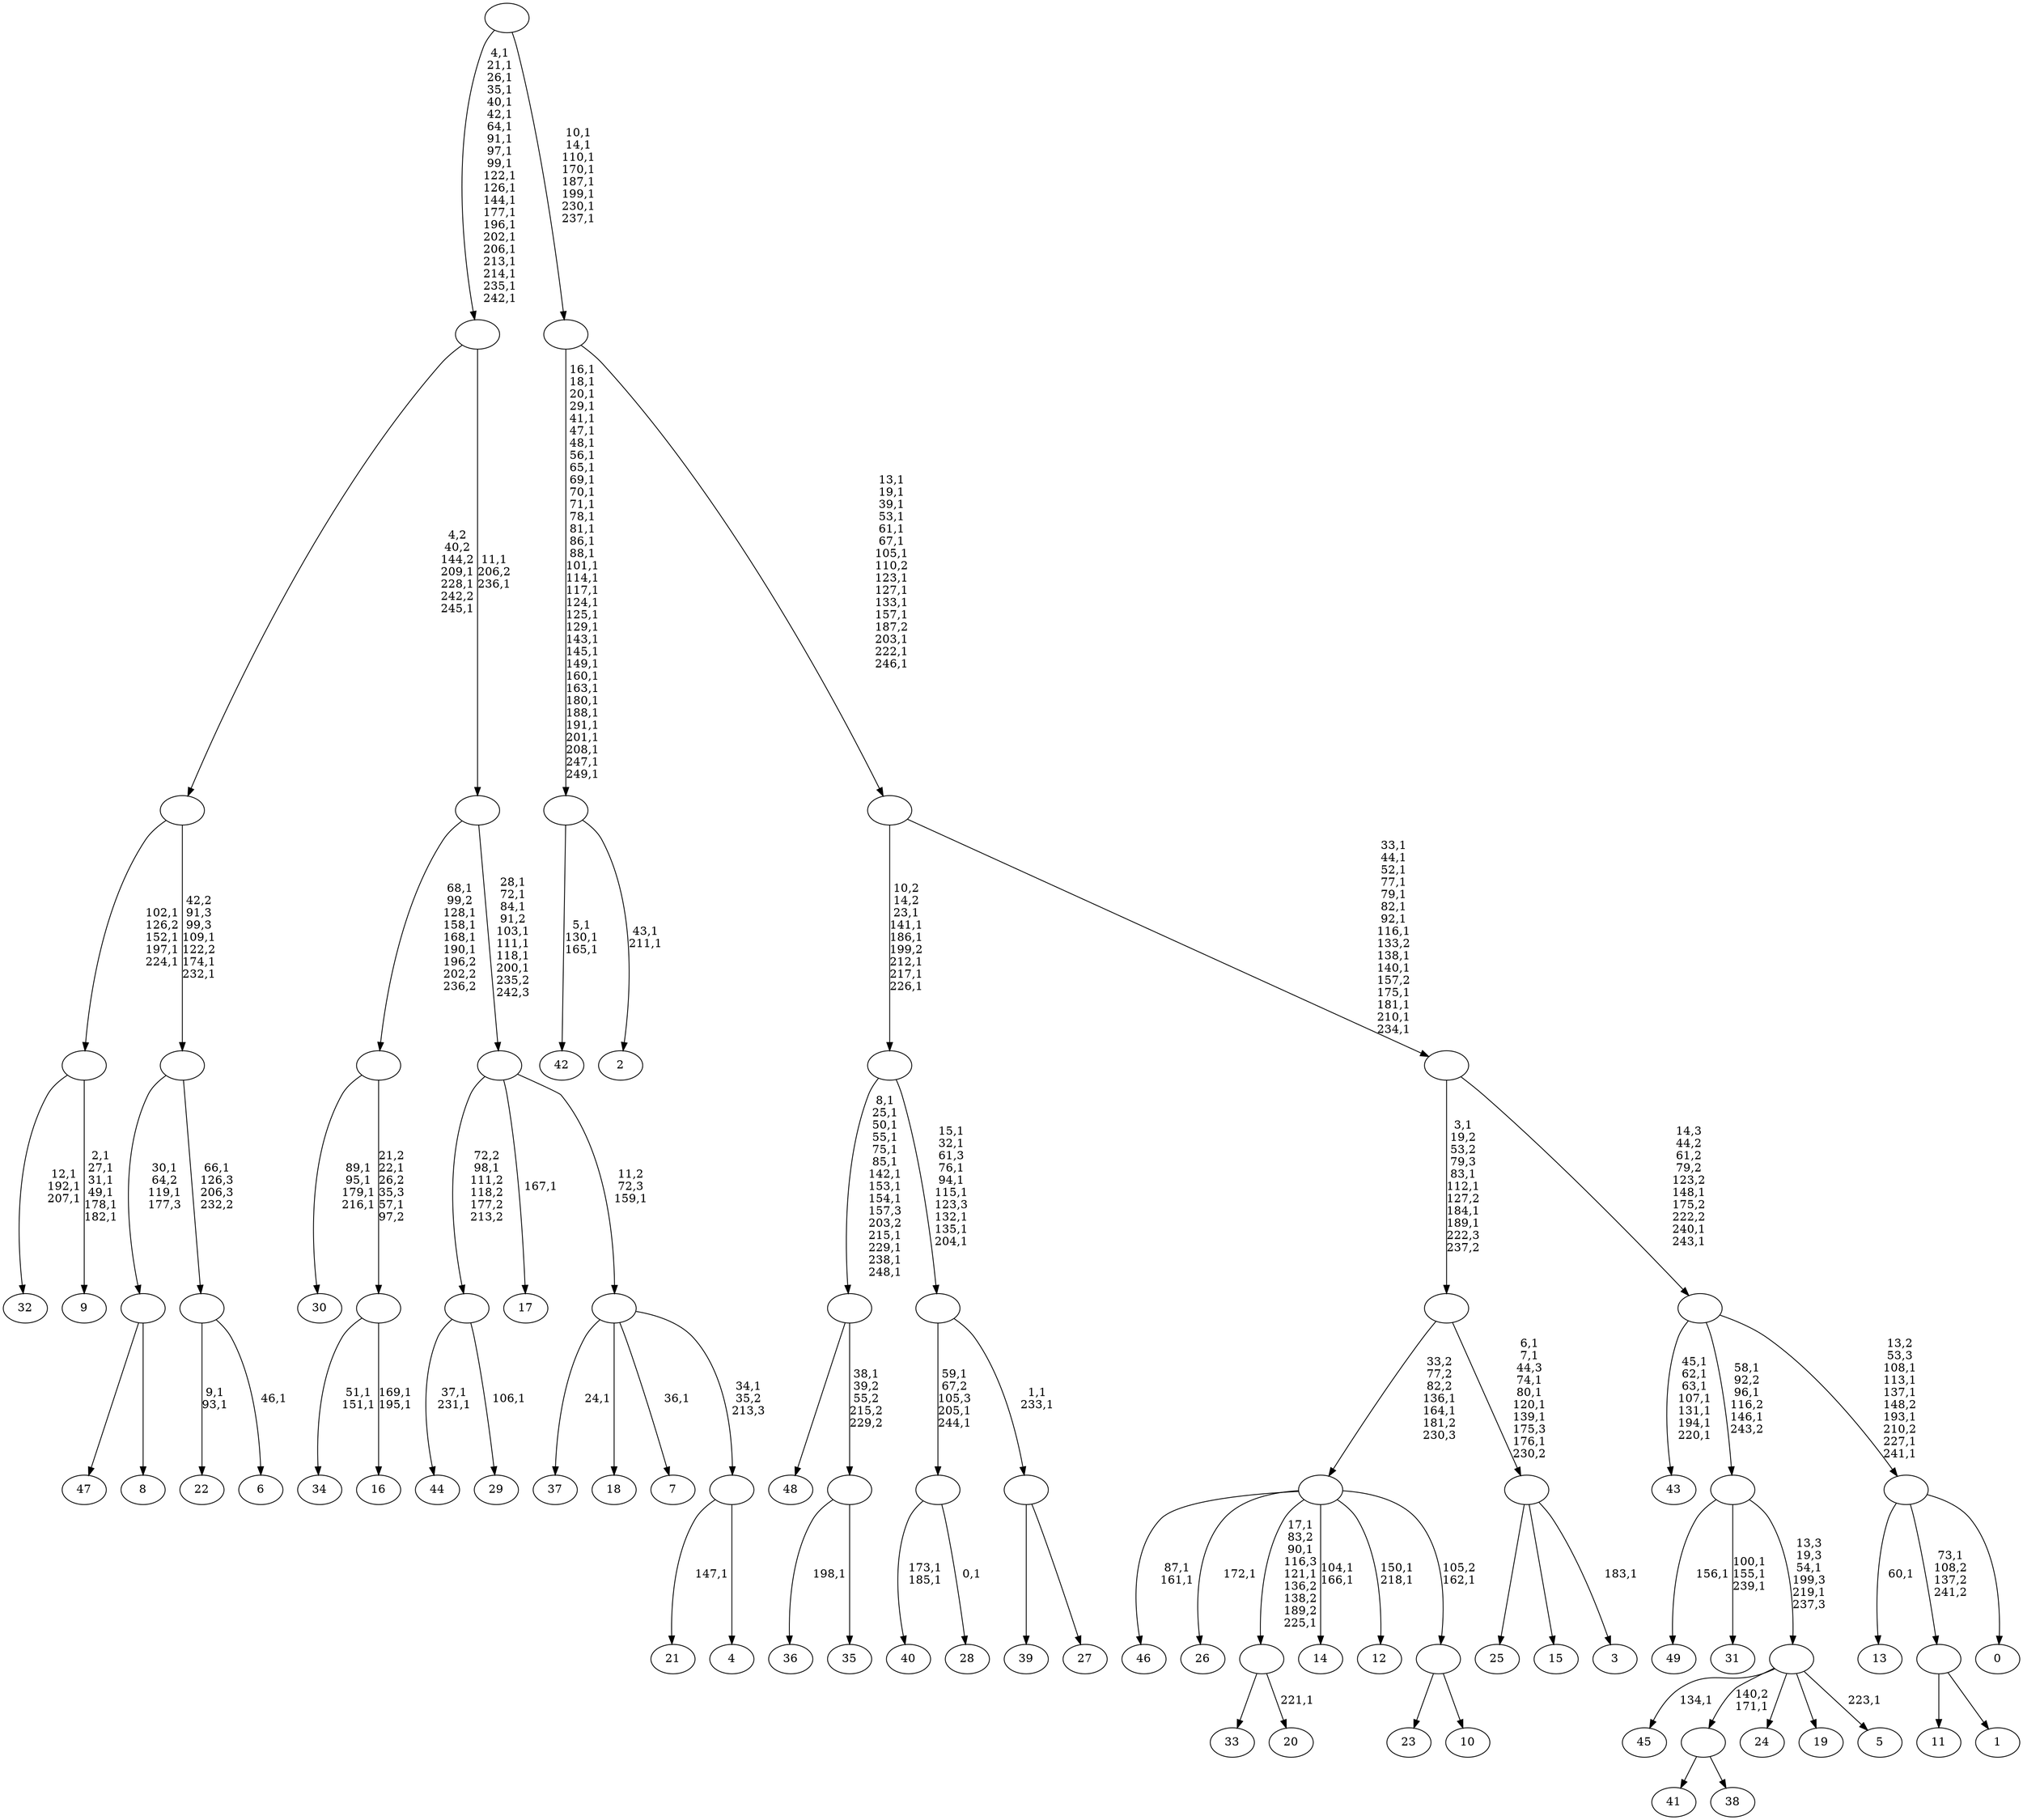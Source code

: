 digraph T {
	300 [label="49"]
	298 [label="48"]
	297 [label="47"]
	296 [label="46"]
	293 [label="45"]
	291 [label="44"]
	288 [label="43"]
	280 [label="42"]
	276 [label="41"]
	275 [label="40"]
	272 [label="39"]
	271 [label="38"]
	270 [label=""]
	269 [label="37"]
	267 [label="36"]
	265 [label="35"]
	264 [label=""]
	263 [label=""]
	250 [label="34"]
	247 [label="33"]
	246 [label="32"]
	242 [label="31"]
	238 [label="30"]
	233 [label="29"]
	231 [label=""]
	230 [label="28"]
	228 [label=""]
	225 [label="27"]
	224 [label=""]
	222 [label=""]
	214 [label=""]
	208 [label="26"]
	206 [label="25"]
	205 [label="24"]
	204 [label="23"]
	203 [label="22"]
	200 [label="21"]
	198 [label="20"]
	196 [label=""]
	192 [label="19"]
	191 [label="18"]
	190 [label="17"]
	188 [label="16"]
	185 [label=""]
	183 [label=""]
	178 [label="15"]
	177 [label="14"]
	174 [label="13"]
	172 [label="12"]
	169 [label="11"]
	168 [label="10"]
	167 [label=""]
	166 [label=""]
	164 [label="9"]
	157 [label=""]
	153 [label="8"]
	152 [label=""]
	150 [label="7"]
	148 [label="6"]
	146 [label=""]
	145 [label=""]
	142 [label=""]
	139 [label="5"]
	137 [label=""]
	135 [label=""]
	132 [label="4"]
	131 [label=""]
	130 [label=""]
	129 [label=""]
	122 [label=""]
	120 [label=""]
	99 [label="3"]
	97 [label=""]
	90 [label=""]
	85 [label="2"]
	82 [label=""]
	48 [label="1"]
	47 [label=""]
	46 [label="0"]
	45 [label=""]
	39 [label=""]
	36 [label=""]
	22 [label=""]
	8 [label=""]
	0 [label=""]
	270 -> 276 [label=""]
	270 -> 271 [label=""]
	264 -> 267 [label="198,1"]
	264 -> 265 [label=""]
	263 -> 298 [label=""]
	263 -> 264 [label="38,1\n39,2\n55,2\n215,2\n229,2"]
	231 -> 233 [label="106,1"]
	231 -> 291 [label="37,1\n231,1"]
	228 -> 230 [label="0,1"]
	228 -> 275 [label="173,1\n185,1"]
	224 -> 272 [label=""]
	224 -> 225 [label=""]
	222 -> 224 [label="1,1\n233,1"]
	222 -> 228 [label="59,1\n67,2\n105,3\n205,1\n244,1"]
	214 -> 222 [label="15,1\n32,1\n61,3\n76,1\n94,1\n115,1\n123,3\n132,1\n135,1\n204,1"]
	214 -> 263 [label="8,1\n25,1\n50,1\n55,1\n75,1\n85,1\n142,1\n153,1\n154,1\n157,3\n203,2\n215,1\n229,1\n238,1\n248,1"]
	196 -> 198 [label="221,1"]
	196 -> 247 [label=""]
	185 -> 188 [label="169,1\n195,1"]
	185 -> 250 [label="51,1\n151,1"]
	183 -> 185 [label="21,2\n22,1\n26,2\n35,3\n57,1\n97,2"]
	183 -> 238 [label="89,1\n95,1\n179,1\n216,1"]
	167 -> 204 [label=""]
	167 -> 168 [label=""]
	166 -> 172 [label="150,1\n218,1"]
	166 -> 177 [label="104,1\n166,1"]
	166 -> 196 [label="17,1\n83,2\n90,1\n116,3\n121,1\n136,2\n138,2\n189,2\n225,1"]
	166 -> 208 [label="172,1"]
	166 -> 296 [label="87,1\n161,1"]
	166 -> 167 [label="105,2\n162,1"]
	157 -> 164 [label="2,1\n27,1\n31,1\n49,1\n178,1\n182,1"]
	157 -> 246 [label="12,1\n192,1\n207,1"]
	152 -> 297 [label=""]
	152 -> 153 [label=""]
	146 -> 148 [label="46,1"]
	146 -> 203 [label="9,1\n93,1"]
	145 -> 152 [label="30,1\n64,2\n119,1\n177,3"]
	145 -> 146 [label="66,1\n126,3\n206,3\n232,2"]
	142 -> 145 [label="42,2\n91,3\n99,3\n109,1\n122,2\n174,1\n232,1"]
	142 -> 157 [label="102,1\n126,2\n152,1\n197,1\n224,1"]
	137 -> 139 [label="223,1"]
	137 -> 293 [label="134,1"]
	137 -> 270 [label="140,2\n171,1"]
	137 -> 205 [label=""]
	137 -> 192 [label=""]
	135 -> 137 [label="13,3\n19,3\n54,1\n199,3\n219,1\n237,3"]
	135 -> 242 [label="100,1\n155,1\n239,1"]
	135 -> 300 [label="156,1"]
	131 -> 200 [label="147,1"]
	131 -> 132 [label=""]
	130 -> 150 [label="36,1"]
	130 -> 269 [label="24,1"]
	130 -> 191 [label=""]
	130 -> 131 [label="34,1\n35,2\n213,3"]
	129 -> 190 [label="167,1"]
	129 -> 231 [label="72,2\n98,1\n111,2\n118,2\n177,2\n213,2"]
	129 -> 130 [label="11,2\n72,3\n159,1"]
	122 -> 129 [label="28,1\n72,1\n84,1\n91,2\n103,1\n111,1\n118,1\n200,1\n235,2\n242,3"]
	122 -> 183 [label="68,1\n99,2\n128,1\n158,1\n168,1\n190,1\n196,2\n202,2\n236,2"]
	120 -> 122 [label="11,1\n206,2\n236,1"]
	120 -> 142 [label="4,2\n40,2\n144,2\n209,1\n228,1\n242,2\n245,1"]
	97 -> 99 [label="183,1"]
	97 -> 206 [label=""]
	97 -> 178 [label=""]
	90 -> 97 [label="6,1\n7,1\n44,3\n74,1\n80,1\n120,1\n139,1\n175,3\n176,1\n230,2"]
	90 -> 166 [label="33,2\n77,2\n82,2\n136,1\n164,1\n181,2\n230,3"]
	82 -> 85 [label="43,1\n211,1"]
	82 -> 280 [label="5,1\n130,1\n165,1"]
	47 -> 169 [label=""]
	47 -> 48 [label=""]
	45 -> 174 [label="60,1"]
	45 -> 47 [label="73,1\n108,2\n137,2\n241,2"]
	45 -> 46 [label=""]
	39 -> 45 [label="13,2\n53,3\n108,1\n113,1\n137,1\n148,2\n193,1\n210,2\n227,1\n241,1"]
	39 -> 135 [label="58,1\n92,2\n96,1\n116,2\n146,1\n243,2"]
	39 -> 288 [label="45,1\n62,1\n63,1\n107,1\n131,1\n194,1\n220,1"]
	36 -> 39 [label="14,3\n44,2\n61,2\n79,2\n123,2\n148,1\n175,2\n222,2\n240,1\n243,1"]
	36 -> 90 [label="3,1\n19,2\n53,2\n79,3\n83,1\n112,1\n127,2\n184,1\n189,1\n222,3\n237,2"]
	22 -> 36 [label="33,1\n44,1\n52,1\n77,1\n79,1\n82,1\n92,1\n116,1\n133,2\n138,1\n140,1\n157,2\n175,1\n181,1\n210,1\n234,1"]
	22 -> 214 [label="10,2\n14,2\n23,1\n141,1\n186,1\n199,2\n212,1\n217,1\n226,1"]
	8 -> 22 [label="13,1\n19,1\n39,1\n53,1\n61,1\n67,1\n105,1\n110,2\n123,1\n127,1\n133,1\n157,1\n187,2\n203,1\n222,1\n246,1"]
	8 -> 82 [label="16,1\n18,1\n20,1\n29,1\n41,1\n47,1\n48,1\n56,1\n65,1\n69,1\n70,1\n71,1\n78,1\n81,1\n86,1\n88,1\n101,1\n114,1\n117,1\n124,1\n125,1\n129,1\n143,1\n145,1\n149,1\n160,1\n163,1\n180,1\n188,1\n191,1\n201,1\n208,1\n247,1\n249,1"]
	0 -> 8 [label="10,1\n14,1\n110,1\n170,1\n187,1\n199,1\n230,1\n237,1"]
	0 -> 120 [label="4,1\n21,1\n26,1\n35,1\n40,1\n42,1\n64,1\n91,1\n97,1\n99,1\n122,1\n126,1\n144,1\n177,1\n196,1\n202,1\n206,1\n213,1\n214,1\n235,1\n242,1"]
}
